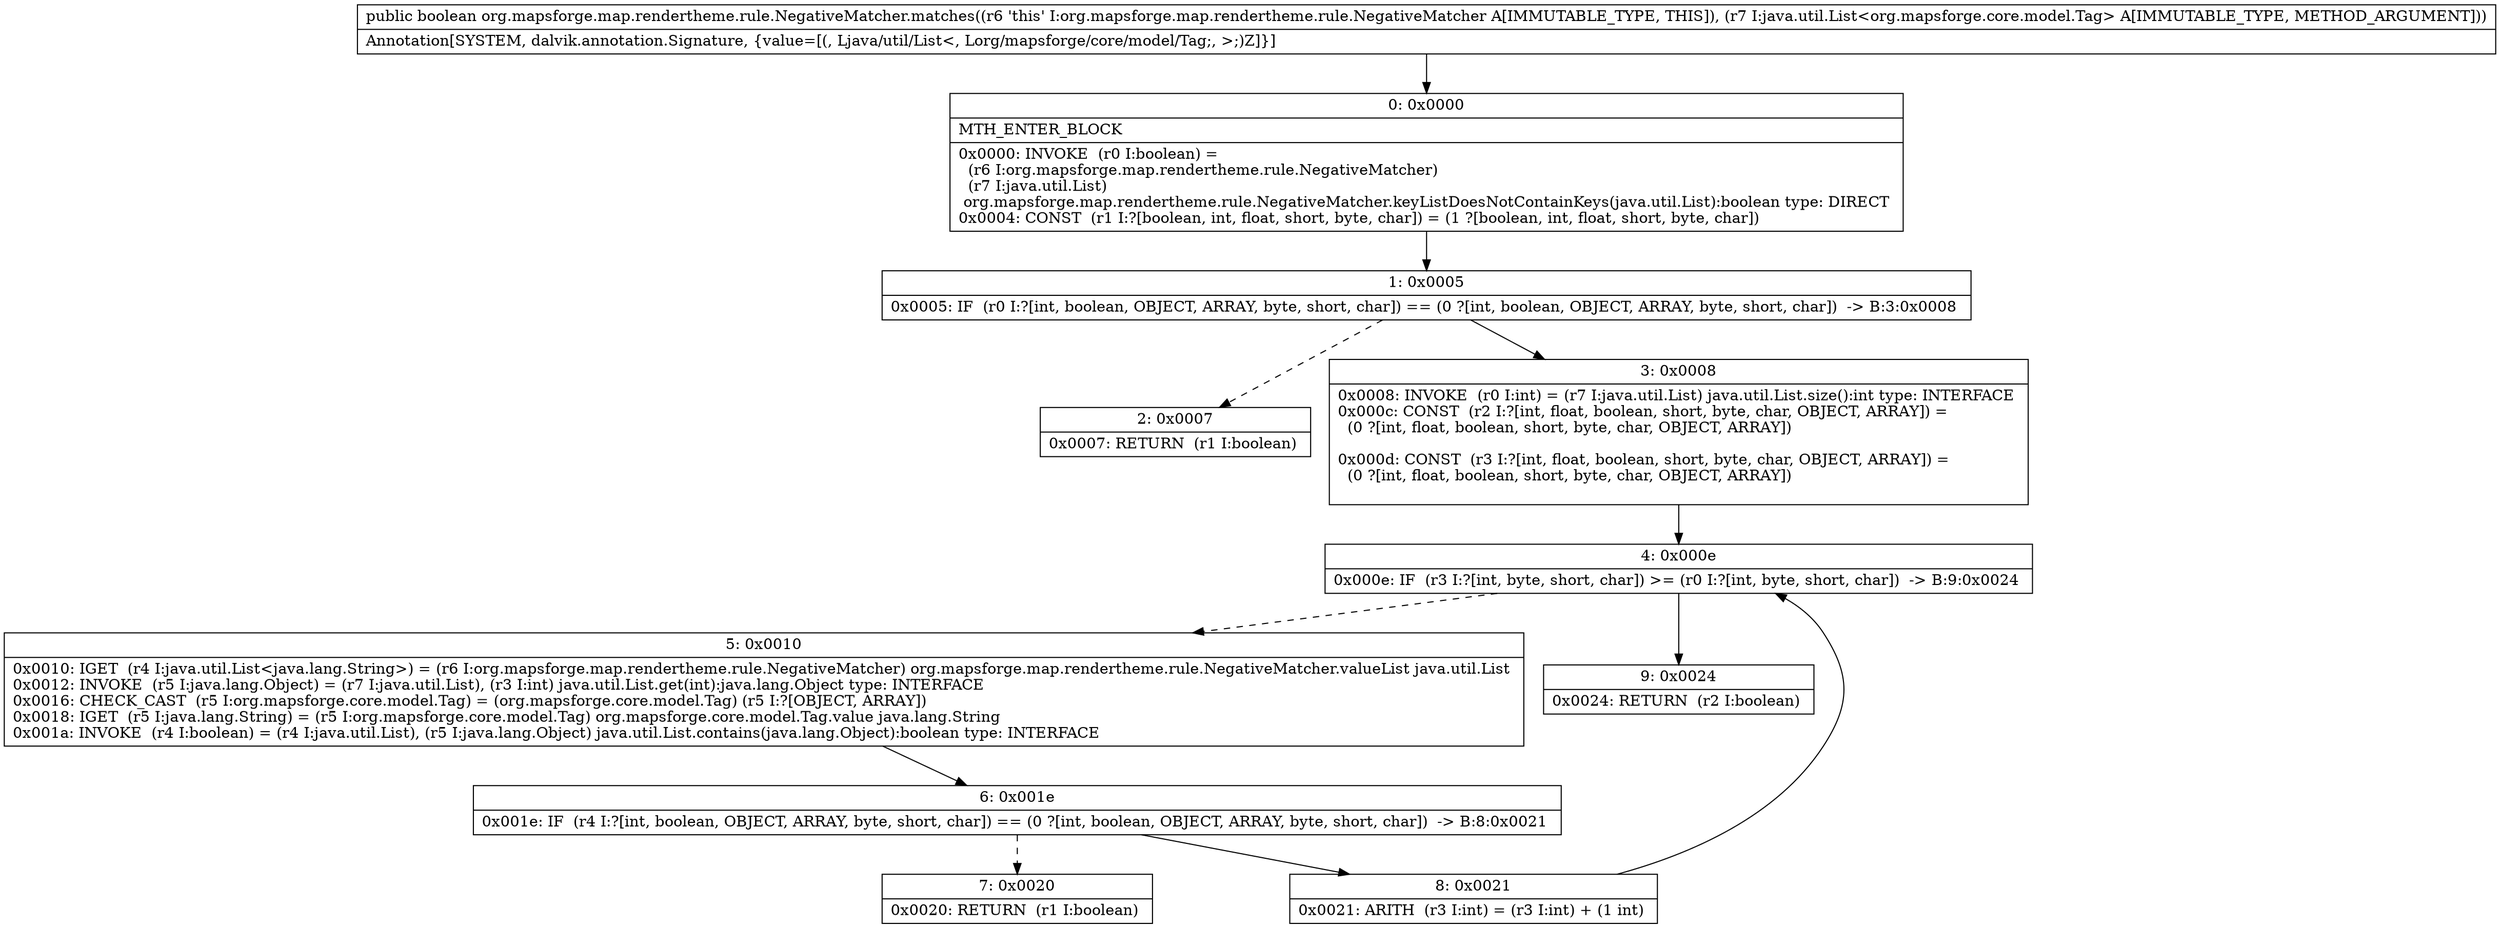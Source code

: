 digraph "CFG fororg.mapsforge.map.rendertheme.rule.NegativeMatcher.matches(Ljava\/util\/List;)Z" {
Node_0 [shape=record,label="{0\:\ 0x0000|MTH_ENTER_BLOCK\l|0x0000: INVOKE  (r0 I:boolean) = \l  (r6 I:org.mapsforge.map.rendertheme.rule.NegativeMatcher)\l  (r7 I:java.util.List)\l org.mapsforge.map.rendertheme.rule.NegativeMatcher.keyListDoesNotContainKeys(java.util.List):boolean type: DIRECT \l0x0004: CONST  (r1 I:?[boolean, int, float, short, byte, char]) = (1 ?[boolean, int, float, short, byte, char]) \l}"];
Node_1 [shape=record,label="{1\:\ 0x0005|0x0005: IF  (r0 I:?[int, boolean, OBJECT, ARRAY, byte, short, char]) == (0 ?[int, boolean, OBJECT, ARRAY, byte, short, char])  \-\> B:3:0x0008 \l}"];
Node_2 [shape=record,label="{2\:\ 0x0007|0x0007: RETURN  (r1 I:boolean) \l}"];
Node_3 [shape=record,label="{3\:\ 0x0008|0x0008: INVOKE  (r0 I:int) = (r7 I:java.util.List) java.util.List.size():int type: INTERFACE \l0x000c: CONST  (r2 I:?[int, float, boolean, short, byte, char, OBJECT, ARRAY]) = \l  (0 ?[int, float, boolean, short, byte, char, OBJECT, ARRAY])\l \l0x000d: CONST  (r3 I:?[int, float, boolean, short, byte, char, OBJECT, ARRAY]) = \l  (0 ?[int, float, boolean, short, byte, char, OBJECT, ARRAY])\l \l}"];
Node_4 [shape=record,label="{4\:\ 0x000e|0x000e: IF  (r3 I:?[int, byte, short, char]) \>= (r0 I:?[int, byte, short, char])  \-\> B:9:0x0024 \l}"];
Node_5 [shape=record,label="{5\:\ 0x0010|0x0010: IGET  (r4 I:java.util.List\<java.lang.String\>) = (r6 I:org.mapsforge.map.rendertheme.rule.NegativeMatcher) org.mapsforge.map.rendertheme.rule.NegativeMatcher.valueList java.util.List \l0x0012: INVOKE  (r5 I:java.lang.Object) = (r7 I:java.util.List), (r3 I:int) java.util.List.get(int):java.lang.Object type: INTERFACE \l0x0016: CHECK_CAST  (r5 I:org.mapsforge.core.model.Tag) = (org.mapsforge.core.model.Tag) (r5 I:?[OBJECT, ARRAY]) \l0x0018: IGET  (r5 I:java.lang.String) = (r5 I:org.mapsforge.core.model.Tag) org.mapsforge.core.model.Tag.value java.lang.String \l0x001a: INVOKE  (r4 I:boolean) = (r4 I:java.util.List), (r5 I:java.lang.Object) java.util.List.contains(java.lang.Object):boolean type: INTERFACE \l}"];
Node_6 [shape=record,label="{6\:\ 0x001e|0x001e: IF  (r4 I:?[int, boolean, OBJECT, ARRAY, byte, short, char]) == (0 ?[int, boolean, OBJECT, ARRAY, byte, short, char])  \-\> B:8:0x0021 \l}"];
Node_7 [shape=record,label="{7\:\ 0x0020|0x0020: RETURN  (r1 I:boolean) \l}"];
Node_8 [shape=record,label="{8\:\ 0x0021|0x0021: ARITH  (r3 I:int) = (r3 I:int) + (1 int) \l}"];
Node_9 [shape=record,label="{9\:\ 0x0024|0x0024: RETURN  (r2 I:boolean) \l}"];
MethodNode[shape=record,label="{public boolean org.mapsforge.map.rendertheme.rule.NegativeMatcher.matches((r6 'this' I:org.mapsforge.map.rendertheme.rule.NegativeMatcher A[IMMUTABLE_TYPE, THIS]), (r7 I:java.util.List\<org.mapsforge.core.model.Tag\> A[IMMUTABLE_TYPE, METHOD_ARGUMENT]))  | Annotation[SYSTEM, dalvik.annotation.Signature, \{value=[(, Ljava\/util\/List\<, Lorg\/mapsforge\/core\/model\/Tag;, \>;)Z]\}]\l}"];
MethodNode -> Node_0;
Node_0 -> Node_1;
Node_1 -> Node_2[style=dashed];
Node_1 -> Node_3;
Node_3 -> Node_4;
Node_4 -> Node_5[style=dashed];
Node_4 -> Node_9;
Node_5 -> Node_6;
Node_6 -> Node_7[style=dashed];
Node_6 -> Node_8;
Node_8 -> Node_4;
}

